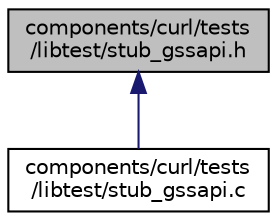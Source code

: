 digraph "components/curl/tests/libtest/stub_gssapi.h"
{
  edge [fontname="Helvetica",fontsize="10",labelfontname="Helvetica",labelfontsize="10"];
  node [fontname="Helvetica",fontsize="10",shape=record];
  Node3 [label="components/curl/tests\l/libtest/stub_gssapi.h",height=0.2,width=0.4,color="black", fillcolor="grey75", style="filled", fontcolor="black"];
  Node3 -> Node4 [dir="back",color="midnightblue",fontsize="10",style="solid",fontname="Helvetica"];
  Node4 [label="components/curl/tests\l/libtest/stub_gssapi.c",height=0.2,width=0.4,color="black", fillcolor="white", style="filled",URL="$stub__gssapi_8c.html"];
}
